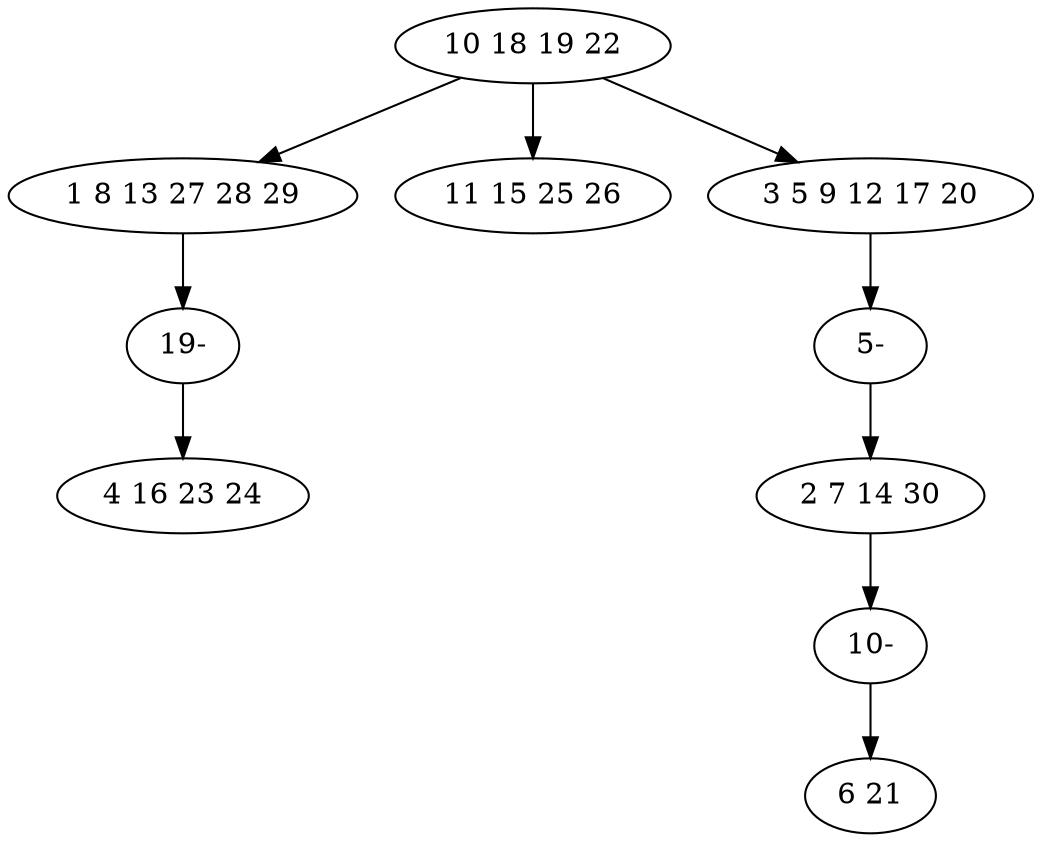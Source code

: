 digraph true_tree {
	"0" -> "1"
	"0" -> "2"
	"0" -> "3"
	"3" -> "8"
	"4" -> "7"
	"1" -> "9"
	"7" -> "5"
	"8" -> "4"
	"9" -> "6"
	"0" [label="10 18 19 22"];
	"1" [label="1 8 13 27 28 29"];
	"2" [label="11 15 25 26"];
	"3" [label="3 5 9 12 17 20"];
	"4" [label="2 7 14 30"];
	"5" [label="6 21"];
	"6" [label="4 16 23 24"];
	"7" [label="10-"];
	"8" [label="5-"];
	"9" [label="19-"];
}
